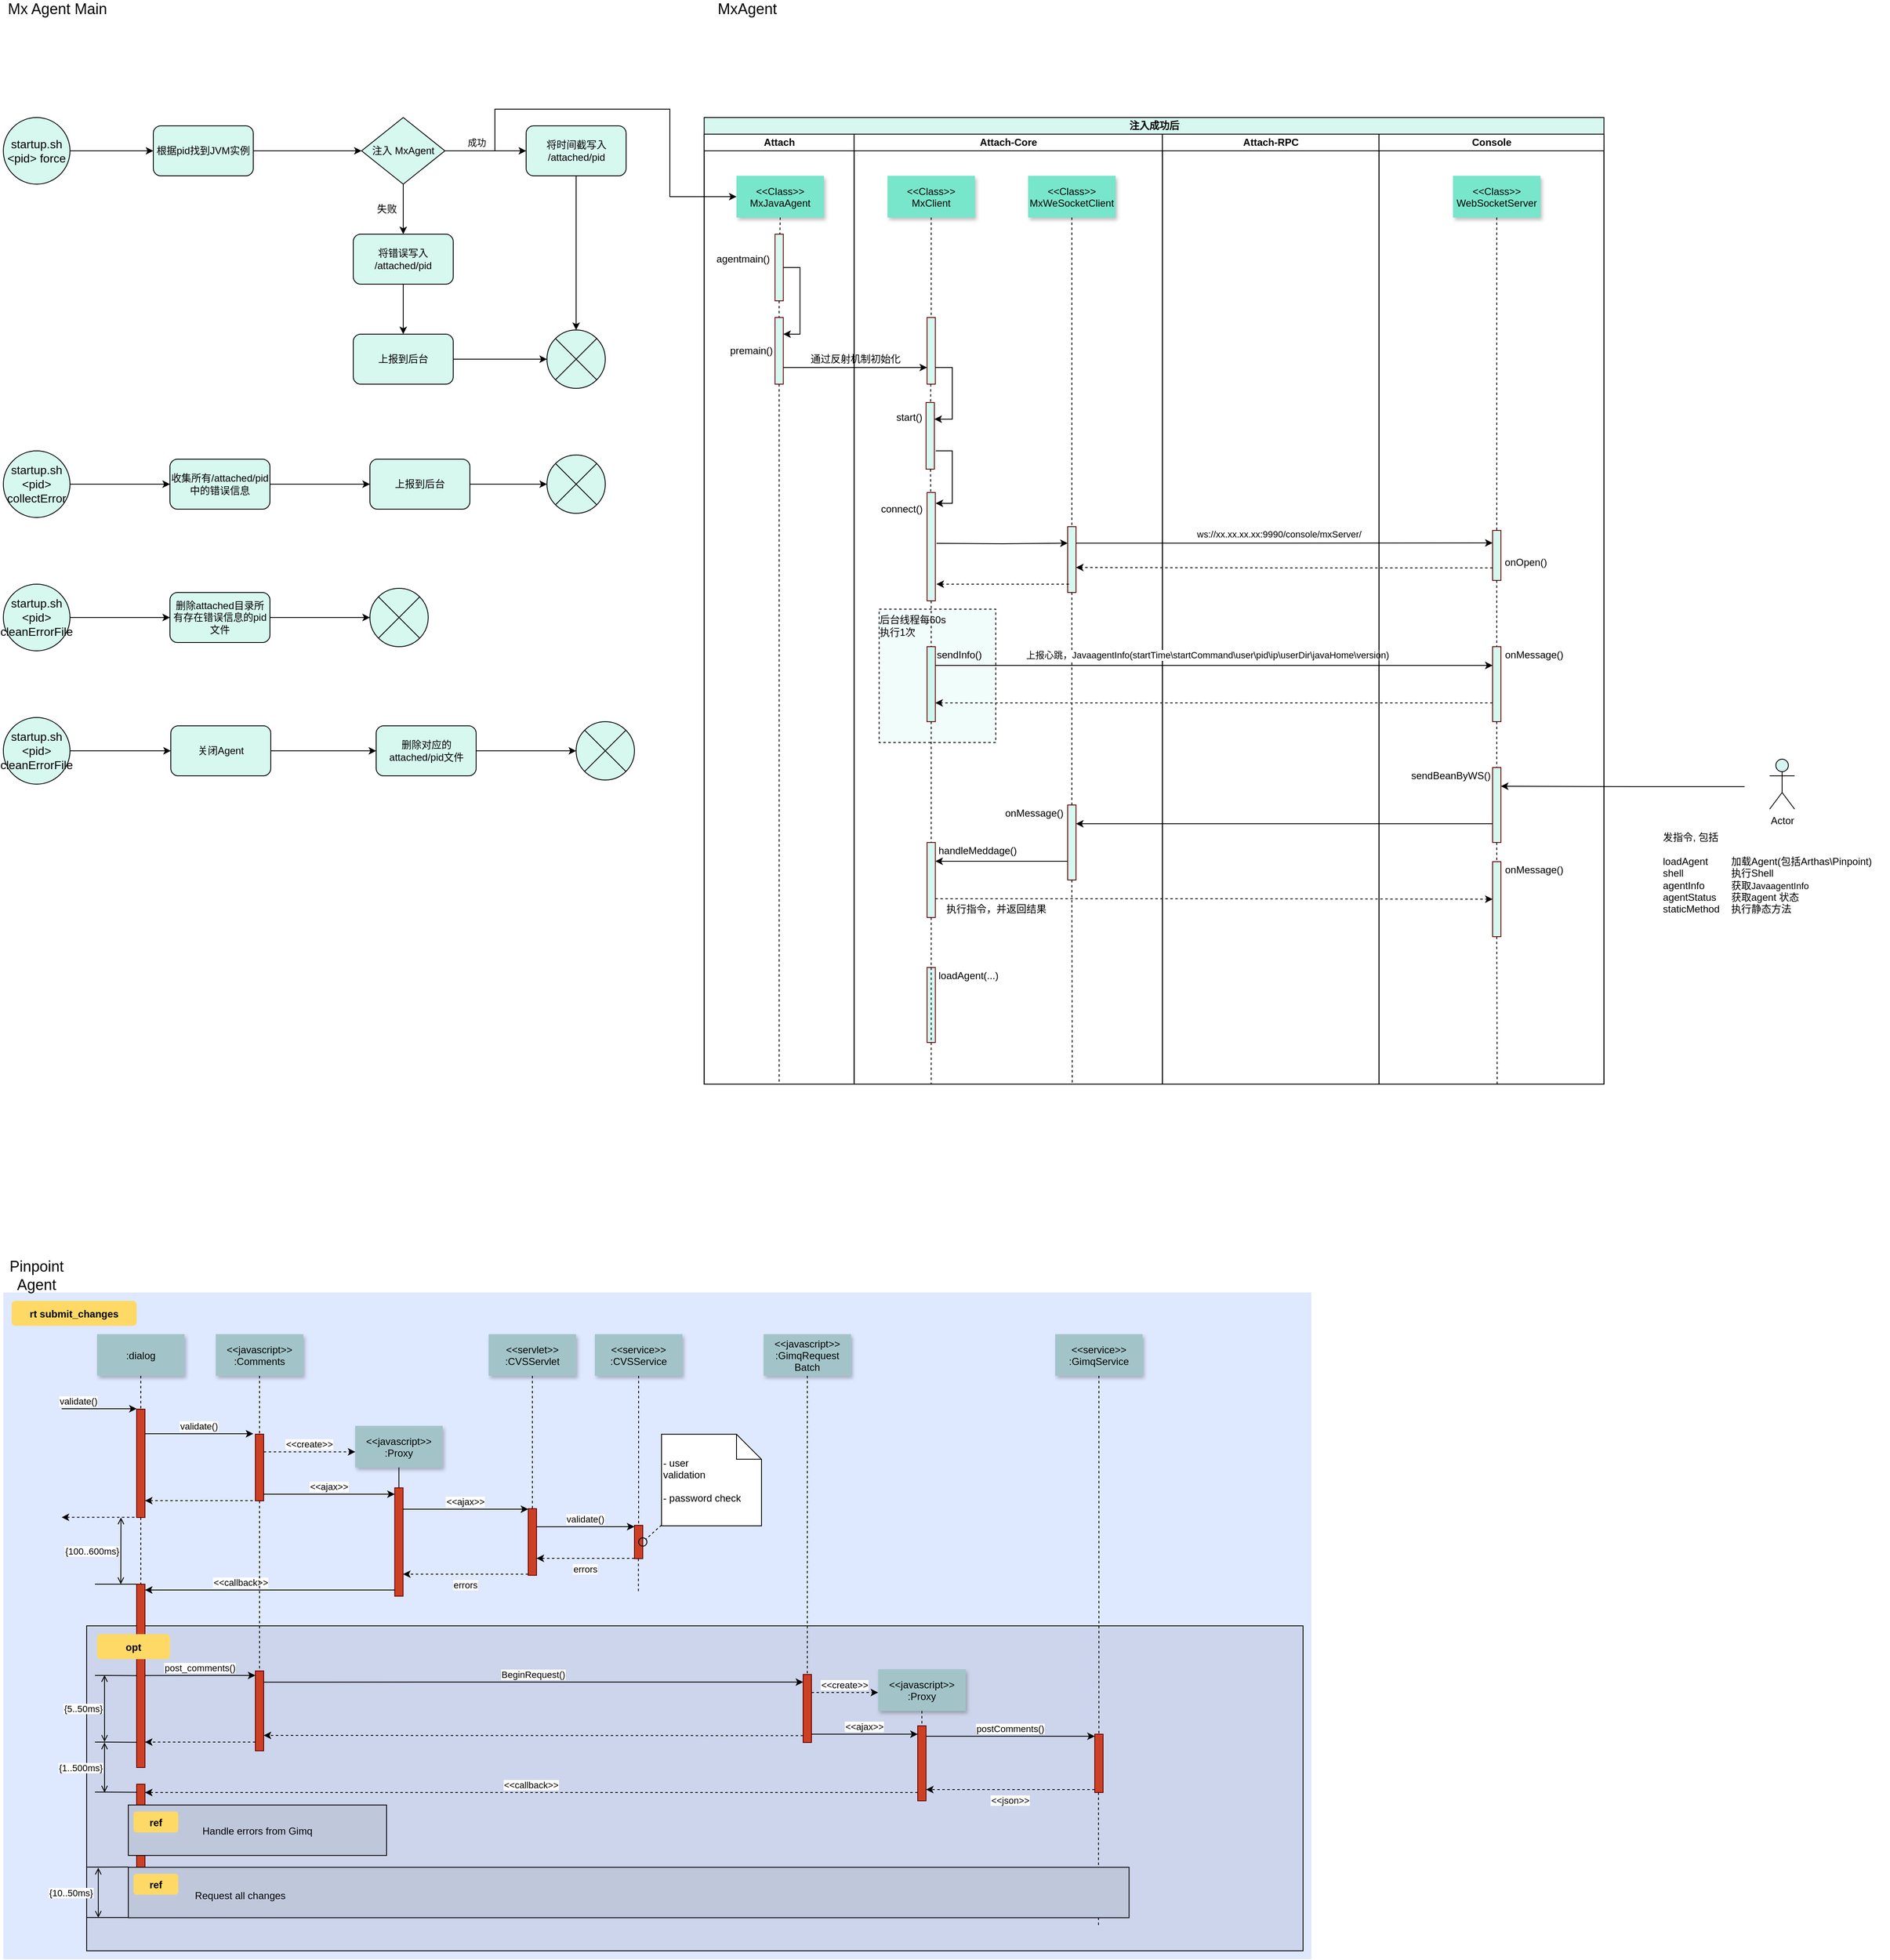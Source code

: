 <mxfile version="14.0.4" type="github">
  <diagram name="Page-1" id="9361dd3d-8414-5efd-6122-117bd74ce7a7">
    <mxGraphModel dx="1662" dy="2395" grid="1" gridSize="10" guides="1" tooltips="1" connect="1" arrows="1" fold="1" page="0" pageScale="1.5" pageWidth="826" pageHeight="1169" background="#ffffff" math="0" shadow="0">
      <root>
        <mxCell id="0" />
        <mxCell id="1" parent="0" />
        <mxCell id="69" value="" style="fillColor=#DEE8FF;strokeColor=none" parent="1" vertex="1">
          <mxGeometry x="40" y="10" width="1570" height="800" as="geometry" />
        </mxCell>
        <mxCell id="20" value="" style="fillColor=#CCD5EB" parent="1" vertex="1">
          <mxGeometry x="140" y="410" width="1460" height="390" as="geometry" />
        </mxCell>
        <mxCell id="81" value="" style="edgeStyle=elbowEdgeStyle;elbow=horizontal;endArrow=none;dashed=1" parent="1" edge="1">
          <mxGeometry x="1460" y="437.894" width="100" height="100" as="geometry">
            <mxPoint x="1354.5" y="610" as="sourcePoint" />
            <mxPoint x="1354.5" y="770" as="targetPoint" />
          </mxGeometry>
        </mxCell>
        <mxCell id="2" value="" style="fillColor=#CC4125;strokeColor=#660000" parent="1" vertex="1">
          <mxGeometry x="200" y="150" width="10" height="130" as="geometry" />
        </mxCell>
        <mxCell id="3" value="validate()" style="edgeStyle=none;verticalLabelPosition=top;verticalAlign=bottom;labelPosition=left;align=right" parent="1" edge="1">
          <mxGeometry x="110" y="49.5" width="100" height="100" as="geometry">
            <mxPoint x="110" y="149.5" as="sourcePoint" />
            <mxPoint x="200" y="149.5" as="targetPoint" />
          </mxGeometry>
        </mxCell>
        <mxCell id="4" value=":dialog" style="shadow=1;fillColor=#A2C4C9;strokeColor=none" parent="1" vertex="1">
          <mxGeometry x="152.5" y="60" width="105" height="50" as="geometry" />
        </mxCell>
        <mxCell id="6" value="" style="fillColor=#CC4125;strokeColor=#660000" parent="1" vertex="1">
          <mxGeometry x="342.5" y="180" width="10" height="80" as="geometry" />
        </mxCell>
        <mxCell id="7" value="&lt;&lt;javascript&gt;&gt;&#xa;:Comments" style="shadow=1;fillColor=#A2C4C9;strokeColor=none" parent="1" vertex="1">
          <mxGeometry x="295" y="60" width="105" height="50" as="geometry" />
        </mxCell>
        <mxCell id="8" value="" style="edgeStyle=none;endArrow=none;dashed=1" parent="1" source="7" target="6" edge="1">
          <mxGeometry x="272.335" y="165" width="100" height="100" as="geometry">
            <mxPoint x="347.259" y="110" as="sourcePoint" />
            <mxPoint x="347.576" y="165" as="targetPoint" />
          </mxGeometry>
        </mxCell>
        <mxCell id="9" value="validate()" style="edgeStyle=none;verticalLabelPosition=top;verticalAlign=bottom" parent="1" edge="1">
          <mxGeometry x="220" y="92" width="100" height="100" as="geometry">
            <mxPoint x="210" y="179.5" as="sourcePoint" />
            <mxPoint x="340" y="179.5" as="targetPoint" />
          </mxGeometry>
        </mxCell>
        <mxCell id="11" value="" style="edgeStyle=none;verticalLabelPosition=top;verticalAlign=bottom;endArrow=none;startArrow=classic;dashed=1" parent="1" edge="1">
          <mxGeometry x="220" y="172.259" width="100" height="100" as="geometry">
            <mxPoint x="210" y="259.759" as="sourcePoint" />
            <mxPoint x="340" y="259.759" as="targetPoint" />
          </mxGeometry>
        </mxCell>
        <mxCell id="12" value="" style="edgeStyle=none;verticalLabelPosition=top;verticalAlign=bottom;labelPosition=left;align=right;endArrow=none;startArrow=classic;dashed=1" parent="1" edge="1">
          <mxGeometry x="110" y="179.759" width="100" height="100" as="geometry">
            <mxPoint x="110" y="279.759" as="sourcePoint" />
            <mxPoint x="200" y="279.759" as="targetPoint" />
          </mxGeometry>
        </mxCell>
        <mxCell id="13" value="&lt;&lt;create&gt;&gt;" style="edgeStyle=none;verticalLabelPosition=top;verticalAlign=bottom;dashed=1" parent="1" edge="1">
          <mxGeometry x="385.455" y="113.916" width="100" height="100" as="geometry">
            <mxPoint x="352.5" y="201.206" as="sourcePoint" />
            <mxPoint x="462.5" y="201.206" as="targetPoint" />
          </mxGeometry>
        </mxCell>
        <mxCell id="15" value="&lt;&lt;javascript&gt;&gt;&#xa;:Proxy" style="shadow=1;fillColor=#A2C4C9;strokeColor=none" parent="1" vertex="1">
          <mxGeometry x="462.284" y="170.0" width="105" height="50" as="geometry" />
        </mxCell>
        <mxCell id="16" value="" style="edgeStyle=none;endArrow=none" parent="1" source="15" target="17" edge="1">
          <mxGeometry x="437.043" y="270" width="100" height="100" as="geometry">
            <mxPoint x="514.543" y="220.0" as="sourcePoint" />
            <mxPoint x="514.543" y="240.0" as="targetPoint" />
          </mxGeometry>
        </mxCell>
        <mxCell id="17" value="" style="fillColor=#CC4125;strokeColor=#660000" parent="1" vertex="1">
          <mxGeometry x="509.784" y="244.394" width="10" height="130" as="geometry" />
        </mxCell>
        <mxCell id="19" value="&lt;&lt;ajax&gt;&gt;" style="edgeStyle=elbowEdgeStyle;elbow=vertical;verticalLabelPosition=top;verticalAlign=bottom" parent="1" source="6" target="17" edge="1">
          <mxGeometry x="350" y="290" width="100" height="100" as="geometry">
            <mxPoint x="350" y="390" as="sourcePoint" />
            <mxPoint x="450" y="290" as="targetPoint" />
          </mxGeometry>
        </mxCell>
        <mxCell id="21" value="" style="fillColor=#CC4125;strokeColor=#660000" parent="1" vertex="1">
          <mxGeometry x="670" y="269.394" width="10" height="80" as="geometry" />
        </mxCell>
        <mxCell id="22" value="&lt;&lt;servlet&gt;&gt;&#xa;:CVSServlet" style="shadow=1;fillColor=#A2C4C9;strokeColor=none" parent="1" vertex="1">
          <mxGeometry x="622.5" y="60" width="105" height="50" as="geometry" />
        </mxCell>
        <mxCell id="23" value="" style="edgeStyle=none;endArrow=none;dashed=1" parent="1" source="22" target="21" edge="1">
          <mxGeometry x="614.488" y="175.0" width="100" height="100" as="geometry">
            <mxPoint x="674.653" y="110" as="sourcePoint" />
            <mxPoint x="674.653" y="260" as="targetPoint" />
          </mxGeometry>
        </mxCell>
        <mxCell id="24" value="&lt;&lt;service&gt;&gt;&#xa;:CVSService" style="shadow=1;fillColor=#A2C4C9;strokeColor=none" parent="1" vertex="1">
          <mxGeometry x="750" y="60" width="105" height="50" as="geometry" />
        </mxCell>
        <mxCell id="25" value="" style="edgeStyle=none;endArrow=none;dashed=1" parent="1" source="24" target="26" edge="1">
          <mxGeometry x="727.335" y="165" width="100" height="100" as="geometry">
            <mxPoint x="802.259" y="110" as="sourcePoint" />
            <mxPoint x="802.576" y="165" as="targetPoint" />
          </mxGeometry>
        </mxCell>
        <mxCell id="26" value="" style="fillColor=#CC4125;strokeColor=#660000" parent="1" vertex="1">
          <mxGeometry x="797.5" y="289.394" width="10" height="40" as="geometry" />
        </mxCell>
        <mxCell id="27" value="&lt;&lt;ajax&gt;&gt;" style="edgeStyle=elbowEdgeStyle;elbow=vertical;verticalLabelPosition=top;verticalAlign=bottom" parent="1" source="17" target="21" edge="1">
          <mxGeometry x="540" y="270" width="100" height="100" as="geometry">
            <mxPoint x="540" y="370" as="sourcePoint" />
            <mxPoint x="640" y="270" as="targetPoint" />
            <Array as="points">
              <mxPoint x="590" y="270" />
            </Array>
          </mxGeometry>
        </mxCell>
        <mxCell id="28" value="errors" style="edgeStyle=elbowEdgeStyle;elbow=vertical;dashed=1;verticalLabelPosition=bottom;verticalAlign=top" parent="1" source="21" target="17" edge="1">
          <mxGeometry x="550" y="280" width="100" height="100" as="geometry">
            <mxPoint x="529.784" y="280" as="sourcePoint" />
            <mxPoint x="680" y="280" as="targetPoint" />
            <Array as="points">
              <mxPoint x="593" y="348" />
            </Array>
          </mxGeometry>
        </mxCell>
        <mxCell id="30" value="&lt;&lt;javascript&gt;&gt;&#xa;:GimqRequest&#xa;Batch" style="shadow=1;fillColor=#A2C4C9;strokeColor=none" parent="1" vertex="1">
          <mxGeometry x="952.5" y="60" width="105" height="50" as="geometry" />
        </mxCell>
        <mxCell id="33" value="" style="edgeStyle=elbowEdgeStyle;elbow=horizontal;endArrow=none;dashed=1" parent="1" source="4" target="2" edge="1">
          <mxGeometry x="230.0" y="310" width="100" height="100" as="geometry">
            <mxPoint x="230.0" y="410" as="sourcePoint" />
            <mxPoint x="330" y="310" as="targetPoint" />
          </mxGeometry>
        </mxCell>
        <mxCell id="34" value="validate()" style="edgeStyle=elbowEdgeStyle;elbow=vertical;verticalLabelPosition=top;verticalAlign=bottom" parent="1" edge="1">
          <mxGeometry x="550" y="261.736" width="100" height="100" as="geometry">
            <mxPoint x="680" y="291.13" as="sourcePoint" />
            <mxPoint x="797.5" y="291.13" as="targetPoint" />
            <Array as="points" />
          </mxGeometry>
        </mxCell>
        <mxCell id="35" value="errors" style="edgeStyle=elbowEdgeStyle;elbow=vertical;dashed=1;verticalLabelPosition=bottom;verticalAlign=top" parent="1" edge="1">
          <mxGeometry x="560" y="309.653" width="100" height="100" as="geometry">
            <mxPoint x="797.5" y="329.047" as="sourcePoint" />
            <mxPoint x="680" y="329.047" as="targetPoint" />
            <Array as="points" />
          </mxGeometry>
        </mxCell>
        <mxCell id="38" value="" style="edgeStyle=elbowEdgeStyle;elbow=horizontal;endArrow=none;dashed=1" parent="1" edge="1">
          <mxGeometry x="932.259" y="240" width="100" height="100" as="geometry">
            <mxPoint x="802.259" y="329.394" as="sourcePoint" />
            <mxPoint x="802.259" y="370" as="targetPoint" />
            <Array as="points">
              <mxPoint x="802.259" y="350" />
            </Array>
          </mxGeometry>
        </mxCell>
        <mxCell id="39" value="" style="ellipse;fillColor=none" parent="1" vertex="1">
          <mxGeometry x="802.5" y="304.394" width="10.0" height="10" as="geometry" />
        </mxCell>
        <mxCell id="40" value=" - user&#xa; validation&#xa;&#xa; - password check" style="shape=note;align=left" parent="1" vertex="1">
          <mxGeometry x="829.973" y="180.174" width="120.027" height="109.826" as="geometry" />
        </mxCell>
        <mxCell id="41" value="" style="edgeStyle=none;endArrow=none;dashed=1" parent="1" source="40" target="39" edge="1">
          <mxGeometry x="1030" y="180" width="100" height="100" as="geometry">
            <mxPoint x="1030" y="280" as="sourcePoint" />
            <mxPoint x="1130" y="180" as="targetPoint" />
          </mxGeometry>
        </mxCell>
        <mxCell id="42" value="" style="fillColor=#CC4125;strokeColor=#660000" parent="1" vertex="1">
          <mxGeometry x="200" y="360" width="10" height="220" as="geometry" />
        </mxCell>
        <mxCell id="43" value="             &lt;&lt;callback&gt;&gt;                                " style="edgeStyle=elbowEdgeStyle;elbow=vertical;dashed=0;verticalLabelPosition=top;verticalAlign=bottom;align=right" parent="1" source="17" target="42" edge="1">
          <mxGeometry x="190" y="329.759" width="100" height="100" as="geometry">
            <mxPoint x="500" y="310" as="sourcePoint" />
            <mxPoint x="220" y="370" as="targetPoint" />
            <Array as="points" />
          </mxGeometry>
        </mxCell>
        <mxCell id="44" value="" style="edgeStyle=none;dashed=1;endArrow=none" parent="1" source="2" target="42" edge="1">
          <mxGeometry x="50" y="300" width="100" height="100" as="geometry">
            <mxPoint x="50" y="400" as="sourcePoint" />
            <mxPoint x="150" y="300" as="targetPoint" />
          </mxGeometry>
        </mxCell>
        <mxCell id="46" value="" style="edgeStyle=elbowEdgeStyle;elbow=vertical;endArrow=none" parent="1" source="42" edge="1">
          <mxGeometry x="60" y="310" width="100" height="100" as="geometry">
            <mxPoint x="60" y="410" as="sourcePoint" />
            <mxPoint x="150" y="360" as="targetPoint" />
          </mxGeometry>
        </mxCell>
        <mxCell id="47" value="{100..600ms}" style="edgeStyle=elbowEdgeStyle;elbow=horizontal;startArrow=open;endArrow=open;labelPosition=left;align=right" parent="1" edge="1">
          <mxGeometry x="61.206" y="290" width="100" height="100" as="geometry">
            <mxPoint x="181.206" y="280" as="sourcePoint" />
            <mxPoint x="181.206" y="360" as="targetPoint" />
          </mxGeometry>
        </mxCell>
        <mxCell id="48" value="" style="fillColor=#CC4125;strokeColor=#660000" parent="1" vertex="1">
          <mxGeometry x="342.5" y="464.167" width="10" height="95.833" as="geometry" />
        </mxCell>
        <mxCell id="49" value="" style="fillColor=#CC4125;strokeColor=#660000" parent="1" vertex="1">
          <mxGeometry x="1000" y="468.333" width="10" height="81.667" as="geometry" />
        </mxCell>
        <mxCell id="50" value="" style="edgeStyle=none;endArrow=none;dashed=1" parent="1" source="30" target="49" edge="1">
          <mxGeometry x="956.571" y="205" width="100" height="100" as="geometry">
            <mxPoint x="1031.736" y="150" as="sourcePoint" />
            <mxPoint x="1031.736" y="329.394" as="targetPoint" />
          </mxGeometry>
        </mxCell>
        <mxCell id="51" value="post_comments()" style="edgeStyle=elbowEdgeStyle;elbow=vertical;verticalLabelPosition=top;verticalAlign=bottom" parent="1" edge="1">
          <mxGeometry x="212.5" y="469.583" width="100" height="100" as="geometry">
            <mxPoint x="210" y="469.583" as="sourcePoint" />
            <mxPoint x="342.5" y="469.583" as="targetPoint" />
            <Array as="points" />
          </mxGeometry>
        </mxCell>
        <mxCell id="52" value="" style="edgeStyle=none;endArrow=none;dashed=1" parent="1" source="6" target="48" edge="1">
          <mxGeometry x="376.571" y="339.697" width="100" height="100" as="geometry">
            <mxPoint x="451.736" y="284.697" as="sourcePoint" />
            <mxPoint x="451.736" y="464.091" as="targetPoint" />
          </mxGeometry>
        </mxCell>
        <mxCell id="53" value="BeginRequest()" style="edgeStyle=elbowEdgeStyle;elbow=vertical;verticalLabelPosition=top;verticalAlign=bottom" parent="1" edge="1">
          <mxGeometry x="530" y="436.806" width="100" height="100" as="geometry">
            <mxPoint x="352.5" y="477.569" as="sourcePoint" />
            <mxPoint x="1000" y="477.569" as="targetPoint" />
            <Array as="points" />
          </mxGeometry>
        </mxCell>
        <mxCell id="54" value="" style="edgeStyle=elbowEdgeStyle;elbow=vertical;dashed=1;verticalLabelPosition=bottom;verticalAlign=top" parent="1" edge="1">
          <mxGeometry x="530" y="549.078" width="100" height="100" as="geometry">
            <mxPoint x="1000" y="541.736" as="sourcePoint" />
            <mxPoint x="352.5" y="541.736" as="targetPoint" />
            <Array as="points" />
          </mxGeometry>
        </mxCell>
        <mxCell id="55" value="&lt;&lt;javascript&gt;&gt;&#xa;:Proxy" style="shadow=1;fillColor=#A2C4C9;strokeColor=none" parent="1" vertex="1">
          <mxGeometry x="1090" y="462.083" width="105" height="50" as="geometry" />
        </mxCell>
        <mxCell id="56" value="" style="edgeStyle=none;endArrow=none;dashed=1" parent="1" source="55" target="57" edge="1">
          <mxGeometry x="1204.071" y="380.087" width="100" height="100" as="geometry">
            <mxPoint x="1279.236" y="325.087" as="sourcePoint" />
            <mxPoint x="1350" y="445.087" as="targetPoint" />
          </mxGeometry>
        </mxCell>
        <mxCell id="57" value="" style="fillColor=#CC4125;strokeColor=#660000" parent="1" vertex="1">
          <mxGeometry x="1137.5" y="530" width="10" height="90" as="geometry" />
        </mxCell>
        <mxCell id="58" value="" style="fillColor=#CC4125;strokeColor=#660000" parent="1" vertex="1">
          <mxGeometry x="1350" y="540" width="10" height="70" as="geometry" />
        </mxCell>
        <mxCell id="60" value="&lt;&lt;create&gt;&gt;" style="edgeStyle=elbowEdgeStyle;elbow=vertical;verticalLabelPosition=top;verticalAlign=bottom;dashed=1" parent="1" source="49" target="55" edge="1">
          <mxGeometry x="901.25" y="322.5" width="100" height="100" as="geometry">
            <mxPoint x="1031.25" y="351.894" as="sourcePoint" />
            <mxPoint x="1148.75" y="351.894" as="targetPoint" />
            <Array as="points" />
          </mxGeometry>
        </mxCell>
        <mxCell id="61" value="&lt;&lt;ajax&gt;&gt;" style="edgeStyle=elbowEdgeStyle;elbow=vertical;verticalLabelPosition=top;verticalAlign=bottom" parent="1" source="49" target="57" edge="1">
          <mxGeometry x="1065" y="359.5" width="100" height="100" as="geometry">
            <mxPoint x="1044.784" y="359.5" as="sourcePoint" />
            <mxPoint x="1195" y="359.5" as="targetPoint" />
            <Array as="points" />
          </mxGeometry>
        </mxCell>
        <mxCell id="62" value="postComments()" style="edgeStyle=elbowEdgeStyle;elbow=vertical;verticalLabelPosition=top;verticalAlign=bottom" parent="1" edge="1">
          <mxGeometry x="1225" y="309.5" width="100" height="100" as="geometry">
            <mxPoint x="1147.5" y="542.5" as="sourcePoint" />
            <mxPoint x="1350" y="542.5" as="targetPoint" />
            <Array as="points" />
          </mxGeometry>
        </mxCell>
        <mxCell id="63" value="&lt;&lt;json&gt;&gt;" style="edgeStyle=elbowEdgeStyle;elbow=vertical;dashed=1;verticalLabelPosition=bottom;verticalAlign=top" parent="1" edge="1">
          <mxGeometry x="1075" y="396" width="100" height="100" as="geometry">
            <mxPoint x="1350" y="606.5" as="sourcePoint" />
            <mxPoint x="1147.5" y="606.5" as="targetPoint" />
            <Array as="points" />
          </mxGeometry>
        </mxCell>
        <mxCell id="64" value="&lt;&lt;service&gt;&gt;&#xa;:GimqService" style="shadow=1;fillColor=#A2C4C9;strokeColor=none" parent="1" vertex="1">
          <mxGeometry x="1302.5" y="60" width="105" height="50" as="geometry" />
        </mxCell>
        <mxCell id="65" value="" style="edgeStyle=none;endArrow=none;dashed=1" parent="1" source="64" target="58" edge="1">
          <mxGeometry x="1174.071" y="210" width="100" height="100" as="geometry">
            <mxPoint x="1222.5" y="115" as="sourcePoint" />
            <mxPoint x="1222.5" y="445" as="targetPoint" />
          </mxGeometry>
        </mxCell>
        <mxCell id="66" value="" style="fillColor=#CC4125;strokeColor=#660000" parent="1" vertex="1">
          <mxGeometry x="200" y="600" width="10" height="130" as="geometry" />
        </mxCell>
        <mxCell id="67" value="" style="edgeStyle=elbowEdgeStyle;elbow=vertical;dashed=1;verticalLabelPosition=bottom;verticalAlign=top" parent="1" edge="1">
          <mxGeometry x="507.5" y="664.342" width="100" height="100" as="geometry">
            <mxPoint x="342.5" y="549.5" as="sourcePoint" />
            <mxPoint x="210" y="549.5" as="targetPoint" />
            <Array as="points" />
          </mxGeometry>
        </mxCell>
        <mxCell id="68" value="&lt;&lt;callback&gt;&gt;" style="edgeStyle=elbowEdgeStyle;elbow=vertical;dashed=1;verticalLabelPosition=bottom;verticalAlign=bottom" parent="1" source="57" target="66" edge="1">
          <mxGeometry x="540" y="559.078" width="100" height="100" as="geometry">
            <mxPoint x="1010" y="551.736" as="sourcePoint" />
            <mxPoint x="362.5" y="551.736" as="targetPoint" />
            <Array as="points" />
          </mxGeometry>
        </mxCell>
        <mxCell id="71" value="rt submit_changes" style="rounded=1;fontStyle=1;fillColor=#FFD966;strokeColor=none" parent="1" vertex="1">
          <mxGeometry x="50" y="20" width="150" height="30" as="geometry" />
        </mxCell>
        <mxCell id="72" value="opt" style="rounded=1;fontStyle=1;fillColor=#FFD966;strokeColor=none" parent="1" vertex="1">
          <mxGeometry x="152.5" y="420" width="87.5" height="30" as="geometry" />
        </mxCell>
        <mxCell id="74" value="Handle errors from Gimq" style="fillColor=#BFC8DB" parent="1" vertex="1">
          <mxGeometry x="190" y="625" width="310" height="60.556" as="geometry" />
        </mxCell>
        <mxCell id="75" value="ref" style="rounded=1;fontStyle=1;fillColor=#FFD966;strokeColor=none" parent="1" vertex="1">
          <mxGeometry x="196.25" y="632.894" width="53.75" height="25" as="geometry" />
        </mxCell>
        <mxCell id="76" value="" style="align=left;fillColor=#BFC8DB" parent="1" vertex="1">
          <mxGeometry x="190.0" y="699.722" width="1201.194" height="60.556" as="geometry" />
        </mxCell>
        <mxCell id="77" value="ref" style="rounded=1;fontStyle=1;fillColor=#FFD966;strokeColor=none" parent="1" vertex="1">
          <mxGeometry x="196.25" y="707.616" width="53.75" height="25" as="geometry" />
        </mxCell>
        <mxCell id="78" value="Request all changes" style="text;align=left" parent="1" vertex="1">
          <mxGeometry x="268.056" y="720.116" width="351.806" height="26" as="geometry" />
        </mxCell>
        <mxCell id="82" value="" style="edgeStyle=elbowEdgeStyle;elbow=vertical;endArrow=none" parent="1" edge="1">
          <mxGeometry x="60.0" y="419.711" width="100" height="100" as="geometry">
            <mxPoint x="200" y="469.711" as="sourcePoint" />
            <mxPoint x="150.0" y="469.711" as="targetPoint" />
          </mxGeometry>
        </mxCell>
        <mxCell id="83" value="" style="edgeStyle=elbowEdgeStyle;elbow=vertical;endArrow=none" parent="1" edge="1">
          <mxGeometry x="60" y="499.711" width="100" height="100" as="geometry">
            <mxPoint x="200.0" y="549.711" as="sourcePoint" />
            <mxPoint x="150" y="549.711" as="targetPoint" />
          </mxGeometry>
        </mxCell>
        <mxCell id="84" value="" style="edgeStyle=elbowEdgeStyle;elbow=vertical;endArrow=none" parent="1" edge="1">
          <mxGeometry x="60.0" y="559.711" width="100" height="100" as="geometry">
            <mxPoint x="200" y="609.711" as="sourcePoint" />
            <mxPoint x="150.0" y="609.711" as="targetPoint" />
          </mxGeometry>
        </mxCell>
        <mxCell id="85" value="" style="edgeStyle=elbowEdgeStyle;elbow=vertical;endArrow=none" parent="1" edge="1">
          <mxGeometry x="50.0" y="649.433" width="100" height="100" as="geometry">
            <mxPoint x="190.0" y="699.433" as="sourcePoint" />
            <mxPoint x="140" y="699.433" as="targetPoint" />
          </mxGeometry>
        </mxCell>
        <mxCell id="86" value="" style="edgeStyle=elbowEdgeStyle;elbow=vertical;endArrow=none" parent="1" edge="1">
          <mxGeometry x="50.0" y="709.988" width="100" height="100" as="geometry">
            <mxPoint x="190.0" y="759.988" as="sourcePoint" />
            <mxPoint x="140.0" y="759.988" as="targetPoint" />
          </mxGeometry>
        </mxCell>
        <mxCell id="87" value="{5..50ms}" style="edgeStyle=elbowEdgeStyle;elbow=horizontal;startArrow=open;endArrow=open;labelPosition=left;align=right" parent="1" edge="1">
          <mxGeometry x="41.447" y="479.167" width="100" height="100" as="geometry">
            <mxPoint x="161.447" y="469.167" as="sourcePoint" />
            <mxPoint x="161.447" y="549.167" as="targetPoint" />
          </mxGeometry>
        </mxCell>
        <mxCell id="88" value="{1..500ms}" style="edgeStyle=elbowEdgeStyle;elbow=horizontal;startArrow=open;endArrow=open;labelPosition=left;align=right" parent="1" edge="1">
          <mxGeometry x="42.894" y="560" width="100" height="100" as="geometry">
            <mxPoint x="161.447" y="550" as="sourcePoint" />
            <mxPoint x="161.447" y="610" as="targetPoint" />
          </mxGeometry>
        </mxCell>
        <mxCell id="89" value="{10..50ms}" style="edgeStyle=elbowEdgeStyle;elbow=horizontal;startArrow=open;endArrow=open;labelPosition=left;align=right" parent="1" edge="1">
          <mxGeometry width="100" height="100" as="geometry">
            <mxPoint x="153.947" y="700.278" as="sourcePoint" />
            <mxPoint x="153.947" y="760.278" as="targetPoint" />
            <mxPoint x="-4.236" y="-0.278" as="offset" />
          </mxGeometry>
        </mxCell>
        <mxCell id="WgtNMma6j29Q9pyvVZcL-92" style="edgeStyle=orthogonalEdgeStyle;rounded=0;orthogonalLoop=1;jettySize=auto;html=1;exitX=1;exitY=0.5;exitDx=0;exitDy=0;fillColor=#77e6cb4d;" parent="1" source="WgtNMma6j29Q9pyvVZcL-89" target="WgtNMma6j29Q9pyvVZcL-91" edge="1">
          <mxGeometry relative="1" as="geometry" />
        </mxCell>
        <mxCell id="WgtNMma6j29Q9pyvVZcL-89" value="&lt;font style=&quot;font-size: 14px&quot;&gt;startup.sh &amp;lt;pid&amp;gt; force&lt;/font&gt;" style="ellipse;whiteSpace=wrap;html=1;aspect=fixed;fillColor=#77e6cb4d;" parent="1" vertex="1">
          <mxGeometry x="40.0" y="-1400" width="80" height="80" as="geometry" />
        </mxCell>
        <mxCell id="WgtNMma6j29Q9pyvVZcL-90" value="&lt;font style=&quot;font-size: 18px&quot;&gt;MxAgent&lt;/font&gt;" style="text;html=1;strokeColor=none;fillColor=none;align=center;verticalAlign=middle;whiteSpace=wrap;rounded=0;" parent="1" vertex="1">
          <mxGeometry x="912.5" y="-1540" width="40" height="20" as="geometry" />
        </mxCell>
        <mxCell id="WgtNMma6j29Q9pyvVZcL-95" style="edgeStyle=orthogonalEdgeStyle;rounded=0;orthogonalLoop=1;jettySize=auto;html=1;exitX=1;exitY=0.5;exitDx=0;exitDy=0;fillColor=#77e6cb4d;" parent="1" source="WgtNMma6j29Q9pyvVZcL-91" target="WgtNMma6j29Q9pyvVZcL-94" edge="1">
          <mxGeometry relative="1" as="geometry" />
        </mxCell>
        <mxCell id="WgtNMma6j29Q9pyvVZcL-91" value="根据pid找到JVM实例" style="rounded=1;whiteSpace=wrap;html=1;fillColor=#77e6cb4d;" parent="1" vertex="1">
          <mxGeometry x="220" y="-1390" width="120" height="60" as="geometry" />
        </mxCell>
        <mxCell id="WgtNMma6j29Q9pyvVZcL-97" style="edgeStyle=orthogonalEdgeStyle;rounded=0;orthogonalLoop=1;jettySize=auto;html=1;exitX=1;exitY=0.5;exitDx=0;exitDy=0;entryX=0;entryY=0.5;entryDx=0;entryDy=0;fillColor=#77e6cb4d;" parent="1" source="WgtNMma6j29Q9pyvVZcL-94" target="WgtNMma6j29Q9pyvVZcL-96" edge="1">
          <mxGeometry relative="1" as="geometry" />
        </mxCell>
        <mxCell id="WgtNMma6j29Q9pyvVZcL-98" value="成功" style="edgeLabel;html=1;align=center;verticalAlign=middle;resizable=0;points=[];fillColor=#77e6cb4d;" parent="WgtNMma6j29Q9pyvVZcL-97" vertex="1" connectable="0">
          <mxGeometry x="-0.274" y="3" relative="1" as="geometry">
            <mxPoint x="2.5" y="-7" as="offset" />
          </mxGeometry>
        </mxCell>
        <mxCell id="WgtNMma6j29Q9pyvVZcL-100" style="edgeStyle=orthogonalEdgeStyle;rounded=0;orthogonalLoop=1;jettySize=auto;html=1;exitX=0.5;exitY=1;exitDx=0;exitDy=0;entryX=0.5;entryY=0;entryDx=0;entryDy=0;fillColor=#77e6cb4d;" parent="1" source="WgtNMma6j29Q9pyvVZcL-94" target="WgtNMma6j29Q9pyvVZcL-99" edge="1">
          <mxGeometry relative="1" as="geometry">
            <Array as="points">
              <mxPoint x="520" y="-1280" />
              <mxPoint x="520" y="-1280" />
            </Array>
          </mxGeometry>
        </mxCell>
        <mxCell id="WgtNMma6j29Q9pyvVZcL-270" style="edgeStyle=orthogonalEdgeStyle;rounded=0;orthogonalLoop=1;jettySize=auto;html=1;exitX=1;exitY=0.5;exitDx=0;exitDy=0;entryX=0;entryY=0.5;entryDx=0;entryDy=0;fillColor=#77e6cb4d;" parent="1" source="WgtNMma6j29Q9pyvVZcL-94" target="WgtNMma6j29Q9pyvVZcL-156" edge="1">
          <mxGeometry relative="1" as="geometry">
            <Array as="points">
              <mxPoint x="630" y="-1360" />
              <mxPoint x="630" y="-1410" />
              <mxPoint x="840" y="-1410" />
              <mxPoint x="840" y="-1305" />
            </Array>
          </mxGeometry>
        </mxCell>
        <mxCell id="WgtNMma6j29Q9pyvVZcL-94" value="注入 MxAgent" style="rhombus;whiteSpace=wrap;html=1;fillColor=#77e6cb4d;" parent="1" vertex="1">
          <mxGeometry x="470" y="-1400" width="100" height="80" as="geometry" />
        </mxCell>
        <mxCell id="WgtNMma6j29Q9pyvVZcL-105" style="edgeStyle=orthogonalEdgeStyle;rounded=0;orthogonalLoop=1;jettySize=auto;html=1;exitX=0.5;exitY=1;exitDx=0;exitDy=0;entryX=0.5;entryY=0;entryDx=0;entryDy=0;entryPerimeter=0;fillColor=#77e6cb4d;" parent="1" source="WgtNMma6j29Q9pyvVZcL-96" target="WgtNMma6j29Q9pyvVZcL-103" edge="1">
          <mxGeometry relative="1" as="geometry" />
        </mxCell>
        <mxCell id="WgtNMma6j29Q9pyvVZcL-96" value="将时间截写入&lt;br&gt;/attached/pid" style="rounded=1;whiteSpace=wrap;html=1;fillColor=#77e6cb4d;" parent="1" vertex="1">
          <mxGeometry x="667.5" y="-1390" width="120" height="60" as="geometry" />
        </mxCell>
        <mxCell id="WgtNMma6j29Q9pyvVZcL-102" style="edgeStyle=orthogonalEdgeStyle;rounded=0;orthogonalLoop=1;jettySize=auto;html=1;exitX=0.5;exitY=1;exitDx=0;exitDy=0;entryX=0.5;entryY=0;entryDx=0;entryDy=0;fillColor=#77e6cb4d;" parent="1" source="WgtNMma6j29Q9pyvVZcL-99" target="WgtNMma6j29Q9pyvVZcL-101" edge="1">
          <mxGeometry relative="1" as="geometry" />
        </mxCell>
        <mxCell id="WgtNMma6j29Q9pyvVZcL-99" value="将错误写入&lt;br&gt;/attached/pid" style="rounded=1;whiteSpace=wrap;html=1;fillColor=#77e6cb4d;" parent="1" vertex="1">
          <mxGeometry x="460" y="-1260" width="120" height="60" as="geometry" />
        </mxCell>
        <mxCell id="WgtNMma6j29Q9pyvVZcL-104" style="edgeStyle=orthogonalEdgeStyle;rounded=0;orthogonalLoop=1;jettySize=auto;html=1;exitX=1;exitY=0.5;exitDx=0;exitDy=0;entryX=0;entryY=0.5;entryDx=0;entryDy=0;entryPerimeter=0;fillColor=#77e6cb4d;" parent="1" source="WgtNMma6j29Q9pyvVZcL-101" target="WgtNMma6j29Q9pyvVZcL-103" edge="1">
          <mxGeometry relative="1" as="geometry" />
        </mxCell>
        <mxCell id="WgtNMma6j29Q9pyvVZcL-101" value="上报到后台" style="rounded=1;whiteSpace=wrap;html=1;fillColor=#77e6cb4d;" parent="1" vertex="1">
          <mxGeometry x="460" y="-1140" width="120" height="60" as="geometry" />
        </mxCell>
        <mxCell id="WgtNMma6j29Q9pyvVZcL-103" value="" style="verticalLabelPosition=bottom;verticalAlign=top;html=1;shape=mxgraph.flowchart.or;fillColor=#77e6cb4d;" parent="1" vertex="1">
          <mxGeometry x="692.5" y="-1145" width="70" height="70" as="geometry" />
        </mxCell>
        <mxCell id="WgtNMma6j29Q9pyvVZcL-106" style="edgeStyle=orthogonalEdgeStyle;rounded=0;orthogonalLoop=1;jettySize=auto;html=1;exitX=1;exitY=0.5;exitDx=0;exitDy=0;fillColor=#77e6cb4d;" parent="1" source="WgtNMma6j29Q9pyvVZcL-107" target="WgtNMma6j29Q9pyvVZcL-109" edge="1">
          <mxGeometry relative="1" as="geometry" />
        </mxCell>
        <mxCell id="WgtNMma6j29Q9pyvVZcL-107" value="&lt;font style=&quot;font-size: 14px&quot;&gt;startup.sh &amp;lt;pid&amp;gt; collectError&lt;/font&gt;" style="ellipse;whiteSpace=wrap;html=1;aspect=fixed;fillColor=#77e6cb4d;" parent="1" vertex="1">
          <mxGeometry x="40.0" y="-1000" width="80" height="80" as="geometry" />
        </mxCell>
        <mxCell id="WgtNMma6j29Q9pyvVZcL-108" style="edgeStyle=orthogonalEdgeStyle;rounded=0;orthogonalLoop=1;jettySize=auto;html=1;exitX=1;exitY=0.5;exitDx=0;exitDy=0;fillColor=#77e6cb4d;" parent="1" source="WgtNMma6j29Q9pyvVZcL-109" edge="1">
          <mxGeometry relative="1" as="geometry">
            <mxPoint x="480" y="-960" as="targetPoint" />
          </mxGeometry>
        </mxCell>
        <mxCell id="WgtNMma6j29Q9pyvVZcL-109" value="收集所有/attached/pid中的错误信息" style="rounded=1;whiteSpace=wrap;html=1;fillColor=#77e6cb4d;" parent="1" vertex="1">
          <mxGeometry x="240" y="-990" width="120" height="60" as="geometry" />
        </mxCell>
        <mxCell id="WgtNMma6j29Q9pyvVZcL-118" style="edgeStyle=orthogonalEdgeStyle;rounded=0;orthogonalLoop=1;jettySize=auto;html=1;exitX=1;exitY=0.5;exitDx=0;exitDy=0;entryX=0;entryY=0.5;entryDx=0;entryDy=0;entryPerimeter=0;fillColor=#77e6cb4d;" parent="1" source="WgtNMma6j29Q9pyvVZcL-119" target="WgtNMma6j29Q9pyvVZcL-120" edge="1">
          <mxGeometry relative="1" as="geometry" />
        </mxCell>
        <mxCell id="WgtNMma6j29Q9pyvVZcL-119" value="上报到后台" style="rounded=1;whiteSpace=wrap;html=1;fillColor=#77e6cb4d;" parent="1" vertex="1">
          <mxGeometry x="480" y="-990" width="120" height="60" as="geometry" />
        </mxCell>
        <mxCell id="WgtNMma6j29Q9pyvVZcL-120" value="" style="verticalLabelPosition=bottom;verticalAlign=top;html=1;shape=mxgraph.flowchart.or;fillColor=#77e6cb4d;" parent="1" vertex="1">
          <mxGeometry x="692.5" y="-995" width="70" height="70" as="geometry" />
        </mxCell>
        <mxCell id="WgtNMma6j29Q9pyvVZcL-121" style="edgeStyle=orthogonalEdgeStyle;rounded=0;orthogonalLoop=1;jettySize=auto;html=1;exitX=1;exitY=0.5;exitDx=0;exitDy=0;fillColor=#77e6cb4d;" parent="1" source="WgtNMma6j29Q9pyvVZcL-122" target="WgtNMma6j29Q9pyvVZcL-124" edge="1">
          <mxGeometry relative="1" as="geometry" />
        </mxCell>
        <mxCell id="WgtNMma6j29Q9pyvVZcL-122" value="&lt;font style=&quot;font-size: 14px&quot;&gt;startup.sh &amp;lt;pid&amp;gt; cleanErrorFile&lt;/font&gt;" style="ellipse;whiteSpace=wrap;html=1;aspect=fixed;fillColor=#77e6cb4d;" parent="1" vertex="1">
          <mxGeometry x="40.0" y="-840" width="80" height="80" as="geometry" />
        </mxCell>
        <mxCell id="WgtNMma6j29Q9pyvVZcL-123" style="edgeStyle=orthogonalEdgeStyle;rounded=0;orthogonalLoop=1;jettySize=auto;html=1;exitX=1;exitY=0.5;exitDx=0;exitDy=0;entryX=0;entryY=0.5;entryDx=0;entryDy=0;entryPerimeter=0;fillColor=#77e6cb4d;" parent="1" source="WgtNMma6j29Q9pyvVZcL-124" target="WgtNMma6j29Q9pyvVZcL-127" edge="1">
          <mxGeometry relative="1" as="geometry">
            <mxPoint x="480" y="-800" as="targetPoint" />
          </mxGeometry>
        </mxCell>
        <mxCell id="WgtNMma6j29Q9pyvVZcL-124" value="删除attached目录所有存在错误信息的pid文件" style="rounded=1;whiteSpace=wrap;html=1;fillColor=#77e6cb4d;" parent="1" vertex="1">
          <mxGeometry x="240" y="-830" width="120" height="60" as="geometry" />
        </mxCell>
        <mxCell id="WgtNMma6j29Q9pyvVZcL-127" value="" style="verticalLabelPosition=bottom;verticalAlign=top;html=1;shape=mxgraph.flowchart.or;fillColor=#77e6cb4d;" parent="1" vertex="1">
          <mxGeometry x="480" y="-835" width="70" height="70" as="geometry" />
        </mxCell>
        <mxCell id="WgtNMma6j29Q9pyvVZcL-128" style="edgeStyle=orthogonalEdgeStyle;rounded=0;orthogonalLoop=1;jettySize=auto;html=1;exitX=1;exitY=0.5;exitDx=0;exitDy=0;entryX=0;entryY=0.5;entryDx=0;entryDy=0;fillColor=#77e6cb4d;" parent="1" source="WgtNMma6j29Q9pyvVZcL-129" target="WgtNMma6j29Q9pyvVZcL-133" edge="1">
          <mxGeometry relative="1" as="geometry" />
        </mxCell>
        <mxCell id="WgtNMma6j29Q9pyvVZcL-129" value="&lt;font style=&quot;font-size: 14px&quot;&gt;startup.sh &amp;lt;pid&amp;gt; cleanErrorFile&lt;/font&gt;" style="ellipse;whiteSpace=wrap;html=1;aspect=fixed;fillColor=#77e6cb4d;" parent="1" vertex="1">
          <mxGeometry x="40.0" y="-680" width="80" height="80" as="geometry" />
        </mxCell>
        <mxCell id="WgtNMma6j29Q9pyvVZcL-130" style="edgeStyle=orthogonalEdgeStyle;rounded=0;orthogonalLoop=1;jettySize=auto;html=1;exitX=1;exitY=0.5;exitDx=0;exitDy=0;entryX=0;entryY=0.5;entryDx=0;entryDy=0;entryPerimeter=0;fillColor=#77e6cb4d;" parent="1" source="WgtNMma6j29Q9pyvVZcL-131" target="WgtNMma6j29Q9pyvVZcL-132" edge="1">
          <mxGeometry relative="1" as="geometry">
            <mxPoint x="727.5" y="-645" as="targetPoint" />
          </mxGeometry>
        </mxCell>
        <mxCell id="WgtNMma6j29Q9pyvVZcL-131" value="删除对应的attached/pid文件" style="rounded=1;whiteSpace=wrap;html=1;fillColor=#77e6cb4d;" parent="1" vertex="1">
          <mxGeometry x="487.5" y="-670" width="120" height="60" as="geometry" />
        </mxCell>
        <mxCell id="WgtNMma6j29Q9pyvVZcL-132" value="" style="verticalLabelPosition=bottom;verticalAlign=top;html=1;shape=mxgraph.flowchart.or;fillColor=#77e6cb4d;" parent="1" vertex="1">
          <mxGeometry x="727.5" y="-675" width="70" height="70" as="geometry" />
        </mxCell>
        <mxCell id="WgtNMma6j29Q9pyvVZcL-134" style="edgeStyle=orthogonalEdgeStyle;rounded=0;orthogonalLoop=1;jettySize=auto;html=1;exitX=1;exitY=0.5;exitDx=0;exitDy=0;entryX=0;entryY=0.5;entryDx=0;entryDy=0;fillColor=#77e6cb4d;" parent="1" source="WgtNMma6j29Q9pyvVZcL-133" target="WgtNMma6j29Q9pyvVZcL-131" edge="1">
          <mxGeometry relative="1" as="geometry" />
        </mxCell>
        <mxCell id="WgtNMma6j29Q9pyvVZcL-133" value="关闭Agent" style="rounded=1;whiteSpace=wrap;html=1;fillColor=#77e6cb4d;" parent="1" vertex="1">
          <mxGeometry x="241" y="-670" width="120" height="60" as="geometry" />
        </mxCell>
        <mxCell id="WgtNMma6j29Q9pyvVZcL-135" value="&lt;font style=&quot;font-size: 18px&quot;&gt;Pinpoint Agent&lt;/font&gt;" style="text;html=1;strokeColor=none;fillColor=none;align=center;verticalAlign=middle;whiteSpace=wrap;rounded=0;" parent="1" vertex="1">
          <mxGeometry x="60" y="-20" width="40" height="20" as="geometry" />
        </mxCell>
        <mxCell id="WgtNMma6j29Q9pyvVZcL-139" value="&lt;&lt;Class&gt;&gt;&#xa;MxClient" style="shadow=1;fillColor=#77e6cb;strokeColor=none" parent="1" vertex="1">
          <mxGeometry x="1101.19" y="-1330" width="105" height="50" as="geometry" />
        </mxCell>
        <mxCell id="WgtNMma6j29Q9pyvVZcL-140" value="" style="edgeStyle=none;endArrow=none;dashed=1" parent="1" source="WgtNMma6j29Q9pyvVZcL-139" target="WgtNMma6j29Q9pyvVZcL-138" edge="1">
          <mxGeometry x="911.245" y="-1230" width="100" height="100" as="geometry">
            <mxPoint x="986.169" y="-1285" as="sourcePoint" />
            <mxPoint x="986.486" y="-1230" as="targetPoint" />
          </mxGeometry>
        </mxCell>
        <mxCell id="WgtNMma6j29Q9pyvVZcL-145" value="注入成功后" style="swimlane;html=1;childLayout=stackLayout;resizeParent=1;resizeParentMax=0;startSize=20;fillColor=#77e6cb4d;" parent="1" vertex="1">
          <mxGeometry x="881.19" y="-1400" width="1080" height="1160" as="geometry">
            <mxRectangle x="100" y="-1030" width="90" height="20" as="alternateBounds" />
          </mxGeometry>
        </mxCell>
        <mxCell id="WgtNMma6j29Q9pyvVZcL-146" value="Attach" style="swimlane;html=1;startSize=20;" parent="WgtNMma6j29Q9pyvVZcL-145" vertex="1">
          <mxGeometry y="20" width="180" height="1140" as="geometry" />
        </mxCell>
        <mxCell id="WgtNMma6j29Q9pyvVZcL-164" style="edgeStyle=orthogonalEdgeStyle;rounded=0;orthogonalLoop=1;jettySize=auto;html=1;exitX=1;exitY=0.5;exitDx=0;exitDy=0;entryX=1;entryY=0.25;entryDx=0;entryDy=0;fillColor=#77e6cb4d;" parent="WgtNMma6j29Q9pyvVZcL-146" source="WgtNMma6j29Q9pyvVZcL-158" target="WgtNMma6j29Q9pyvVZcL-161" edge="1">
          <mxGeometry relative="1" as="geometry" />
        </mxCell>
        <mxCell id="WgtNMma6j29Q9pyvVZcL-158" value="" style="fillColor=#77e6cb4d;strokeColor=#660000" parent="WgtNMma6j29Q9pyvVZcL-146" vertex="1">
          <mxGeometry x="85.0" y="120" width="10" height="80" as="geometry" />
        </mxCell>
        <mxCell id="WgtNMma6j29Q9pyvVZcL-160" value="" style="edgeStyle=none;endArrow=none;dashed=1;entryX=0.5;entryY=1;entryDx=0;entryDy=0;" parent="WgtNMma6j29Q9pyvVZcL-146" source="WgtNMma6j29Q9pyvVZcL-161" target="WgtNMma6j29Q9pyvVZcL-146" edge="1">
          <mxGeometry x="120.381" y="329.697" width="100" height="100" as="geometry">
            <mxPoint x="195.546" y="274.697" as="sourcePoint" />
            <mxPoint x="91.81" y="470" as="targetPoint" />
          </mxGeometry>
        </mxCell>
        <mxCell id="WgtNMma6j29Q9pyvVZcL-161" value="" style="fillColor=#77e6cb4d;strokeColor=#660000" parent="WgtNMma6j29Q9pyvVZcL-146" vertex="1">
          <mxGeometry x="85" y="220" width="10" height="80" as="geometry" />
        </mxCell>
        <mxCell id="WgtNMma6j29Q9pyvVZcL-162" value="" style="edgeStyle=none;endArrow=none;dashed=1" parent="WgtNMma6j29Q9pyvVZcL-146" source="WgtNMma6j29Q9pyvVZcL-158" target="WgtNMma6j29Q9pyvVZcL-161" edge="1">
          <mxGeometry x="120.381" y="329.697" width="100" height="100" as="geometry">
            <mxPoint x="972.5" y="-1130" as="sourcePoint" />
            <mxPoint x="972.5" y="-925.833" as="targetPoint" />
          </mxGeometry>
        </mxCell>
        <mxCell id="WgtNMma6j29Q9pyvVZcL-219" value="&lt;span&gt;agentmain()&lt;/span&gt;" style="text;html=1;strokeColor=none;fillColor=none;align=center;verticalAlign=middle;whiteSpace=wrap;rounded=0;" parent="WgtNMma6j29Q9pyvVZcL-146" vertex="1">
          <mxGeometry x="38.81" y="140" width="16.31" height="20" as="geometry" />
        </mxCell>
        <mxCell id="WgtNMma6j29Q9pyvVZcL-223" value="&lt;span&gt;premain()&lt;/span&gt;" style="text;html=1;strokeColor=none;fillColor=none;align=center;verticalAlign=middle;whiteSpace=wrap;rounded=0;" parent="WgtNMma6j29Q9pyvVZcL-146" vertex="1">
          <mxGeometry x="48.81" y="250" width="16.31" height="20" as="geometry" />
        </mxCell>
        <mxCell id="WgtNMma6j29Q9pyvVZcL-147" value="Attach-Core" style="swimlane;html=1;startSize=20;" parent="WgtNMma6j29Q9pyvVZcL-145" vertex="1">
          <mxGeometry x="180" y="20" width="370" height="1140" as="geometry" />
        </mxCell>
        <mxCell id="WgtNMma6j29Q9pyvVZcL-215" value="" style="fillColor=#77e6cb1a;dashed=1;" parent="WgtNMma6j29Q9pyvVZcL-147" vertex="1">
          <mxGeometry x="30" y="570" width="140" height="160" as="geometry" />
        </mxCell>
        <mxCell id="WgtNMma6j29Q9pyvVZcL-138" value="" style="fillColor=#77e6cb4d;strokeColor=#660000" parent="WgtNMma6j29Q9pyvVZcL-147" vertex="1">
          <mxGeometry x="87.5" y="220" width="10" height="80" as="geometry" />
        </mxCell>
        <mxCell id="WgtNMma6j29Q9pyvVZcL-166" value="通过反射机制初始化" style="text;html=1;strokeColor=none;fillColor=none;align=center;verticalAlign=middle;whiteSpace=wrap;rounded=0;" parent="WgtNMma6j29Q9pyvVZcL-147" vertex="1">
          <mxGeometry x="-61.19" y="260" width="126.31" height="20" as="geometry" />
        </mxCell>
        <mxCell id="WgtNMma6j29Q9pyvVZcL-186" value="" style="edgeStyle=none;endArrow=none;dashed=1;exitX=0.5;exitY=1;exitDx=0;exitDy=0;" parent="WgtNMma6j29Q9pyvVZcL-147" source="WgtNMma6j29Q9pyvVZcL-239" edge="1">
          <mxGeometry x="16.365" y="150" width="100" height="100" as="geometry">
            <mxPoint x="258.81" y="100" as="sourcePoint" />
            <mxPoint x="261.81" y="1140" as="targetPoint" />
          </mxGeometry>
        </mxCell>
        <mxCell id="WgtNMma6j29Q9pyvVZcL-187" value="" style="fillColor=#77e6cb4d;strokeColor=#660000" parent="WgtNMma6j29Q9pyvVZcL-147" vertex="1">
          <mxGeometry x="256.31" y="471" width="10" height="79" as="geometry" />
        </mxCell>
        <mxCell id="WgtNMma6j29Q9pyvVZcL-204" value="" style="fillColor=#77e6cb4d;strokeColor=#660000" parent="WgtNMma6j29Q9pyvVZcL-147" vertex="1">
          <mxGeometry x="87.5" y="615" width="10" height="90" as="geometry" />
        </mxCell>
        <mxCell id="WgtNMma6j29Q9pyvVZcL-218" value="&lt;span style=&quot;font-family: &amp;#34;helvetica&amp;#34;&quot;&gt;后台线程每60s&lt;/span&gt;&lt;br style=&quot;padding: 0px ; margin: 0px ; font-family: &amp;#34;helvetica&amp;#34;&quot;&gt;&lt;span style=&quot;font-family: &amp;#34;helvetica&amp;#34;&quot;&gt;执行1次&lt;/span&gt;" style="text;html=1;strokeColor=none;fillColor=none;align=left;verticalAlign=middle;whiteSpace=wrap;rounded=0;" parent="WgtNMma6j29Q9pyvVZcL-147" vertex="1">
          <mxGeometry x="28.81" y="580" width="88.5" height="20" as="geometry" />
        </mxCell>
        <mxCell id="WgtNMma6j29Q9pyvVZcL-226" value="&lt;span&gt;start()&lt;/span&gt;" style="text;html=1;strokeColor=none;fillColor=none;align=center;verticalAlign=middle;whiteSpace=wrap;rounded=0;" parent="WgtNMma6j29Q9pyvVZcL-147" vertex="1">
          <mxGeometry x="48.81" y="330" width="35.12" height="20" as="geometry" />
        </mxCell>
        <mxCell id="WgtNMma6j29Q9pyvVZcL-230" value="&lt;span&gt;connect()&lt;/span&gt;" style="text;html=1;strokeColor=none;fillColor=none;align=center;verticalAlign=middle;whiteSpace=wrap;rounded=0;" parent="WgtNMma6j29Q9pyvVZcL-147" vertex="1">
          <mxGeometry x="40.0" y="440" width="35.12" height="20" as="geometry" />
        </mxCell>
        <mxCell id="WgtNMma6j29Q9pyvVZcL-231" value="&lt;span&gt;sendInfo()&lt;/span&gt;" style="text;html=1;strokeColor=none;fillColor=none;align=center;verticalAlign=middle;whiteSpace=wrap;rounded=0;" parent="WgtNMma6j29Q9pyvVZcL-147" vertex="1">
          <mxGeometry x="108.81" y="615" width="35.12" height="20" as="geometry" />
        </mxCell>
        <mxCell id="WgtNMma6j29Q9pyvVZcL-247" value="&lt;span&gt;onMessage()&lt;/span&gt;" style="text;html=1;strokeColor=none;fillColor=none;align=center;verticalAlign=middle;whiteSpace=wrap;rounded=0;" parent="WgtNMma6j29Q9pyvVZcL-147" vertex="1">
          <mxGeometry x="198.81" y="805" width="35.12" height="20" as="geometry" />
        </mxCell>
        <mxCell id="WgtNMma6j29Q9pyvVZcL-258" style="edgeStyle=orthogonalEdgeStyle;rounded=0;orthogonalLoop=1;jettySize=auto;html=1;exitX=0;exitY=0.75;exitDx=0;exitDy=0;entryX=1;entryY=0.25;entryDx=0;entryDy=0;fillColor=#77e6cb4d;" parent="WgtNMma6j29Q9pyvVZcL-147" source="WgtNMma6j29Q9pyvVZcL-239" target="WgtNMma6j29Q9pyvVZcL-257" edge="1">
          <mxGeometry relative="1" as="geometry" />
        </mxCell>
        <mxCell id="WgtNMma6j29Q9pyvVZcL-239" value="" style="fillColor=#77e6cb4d;strokeColor=#660000" parent="WgtNMma6j29Q9pyvVZcL-147" vertex="1">
          <mxGeometry x="256.31" y="805" width="10" height="90" as="geometry" />
        </mxCell>
        <mxCell id="WgtNMma6j29Q9pyvVZcL-254" value="" style="edgeStyle=none;endArrow=none;dashed=1;exitX=0.5;exitY=1;exitDx=0;exitDy=0;" parent="WgtNMma6j29Q9pyvVZcL-147" source="WgtNMma6j29Q9pyvVZcL-187" target="WgtNMma6j29Q9pyvVZcL-239" edge="1">
          <mxGeometry x="16.365" y="150" width="100" height="100" as="geometry">
            <mxPoint x="1322.5" y="-842" as="sourcePoint" />
            <mxPoint x="1323.0" y="-290" as="targetPoint" />
          </mxGeometry>
        </mxCell>
        <mxCell id="WgtNMma6j29Q9pyvVZcL-256" value="handleMeddage()" style="text;html=1;strokeColor=none;fillColor=none;align=center;verticalAlign=middle;whiteSpace=wrap;rounded=0;" parent="WgtNMma6j29Q9pyvVZcL-147" vertex="1">
          <mxGeometry x="130.81" y="850" width="35.12" height="20" as="geometry" />
        </mxCell>
        <mxCell id="WgtNMma6j29Q9pyvVZcL-257" value="" style="fillColor=#77e6cb4d;strokeColor=#660000" parent="WgtNMma6j29Q9pyvVZcL-147" vertex="1">
          <mxGeometry x="87.5" y="850" width="10" height="90" as="geometry" />
        </mxCell>
        <mxCell id="WgtNMma6j29Q9pyvVZcL-260" value="" style="edgeStyle=none;endArrow=none;dashed=1" parent="WgtNMma6j29Q9pyvVZcL-147" source="WgtNMma6j29Q9pyvVZcL-204" target="WgtNMma6j29Q9pyvVZcL-257" edge="1">
          <mxGeometry x="121.571" y="324.697" width="100" height="100" as="geometry">
            <mxPoint x="1153.732" y="-675" as="sourcePoint" />
            <mxPoint x="1154" y="-390" as="targetPoint" />
          </mxGeometry>
        </mxCell>
        <mxCell id="WgtNMma6j29Q9pyvVZcL-175" value="" style="fillColor=#77e6cb4d;strokeColor=#660000" parent="WgtNMma6j29Q9pyvVZcL-147" vertex="1">
          <mxGeometry x="87.5" y="430" width="10" height="130" as="geometry" />
        </mxCell>
        <mxCell id="WgtNMma6j29Q9pyvVZcL-190" style="edgeStyle=orthogonalEdgeStyle;rounded=0;orthogonalLoop=1;jettySize=auto;html=1;entryX=0;entryY=0.25;entryDx=0;entryDy=0;fillColor=#77e6cb4d;" parent="WgtNMma6j29Q9pyvVZcL-147" target="WgtNMma6j29Q9pyvVZcL-187" edge="1">
          <mxGeometry relative="1" as="geometry">
            <mxPoint x="98.81" y="491" as="sourcePoint" />
          </mxGeometry>
        </mxCell>
        <mxCell id="WgtNMma6j29Q9pyvVZcL-205" value="" style="edgeStyle=none;endArrow=none;dashed=1" parent="WgtNMma6j29Q9pyvVZcL-147" source="WgtNMma6j29Q9pyvVZcL-175" target="WgtNMma6j29Q9pyvVZcL-204" edge="1">
          <mxGeometry x="121.571" y="324.697" width="100" height="100" as="geometry">
            <mxPoint x="92.565" y="510" as="sourcePoint" />
            <mxPoint x="92.81" y="680" as="targetPoint" />
          </mxGeometry>
        </mxCell>
        <mxCell id="WgtNMma6j29Q9pyvVZcL-269" value="执行指令，并返回结果" style="text;html=1;strokeColor=none;fillColor=none;align=center;verticalAlign=middle;whiteSpace=wrap;rounded=0;" parent="WgtNMma6j29Q9pyvVZcL-147" vertex="1">
          <mxGeometry x="107.86" y="920" width="126.07" height="20" as="geometry" />
        </mxCell>
        <mxCell id="WgtNMma6j29Q9pyvVZcL-275" value="loadAgent(...)" style="text;html=1;strokeColor=none;fillColor=none;align=center;verticalAlign=middle;whiteSpace=wrap;rounded=0;" parent="WgtNMma6j29Q9pyvVZcL-147" vertex="1">
          <mxGeometry x="119.81" y="1000" width="35.12" height="20" as="geometry" />
        </mxCell>
        <mxCell id="WgtNMma6j29Q9pyvVZcL-273" value="" style="fillColor=#77e6cb4d;strokeColor=#660000" parent="WgtNMma6j29Q9pyvVZcL-147" vertex="1">
          <mxGeometry x="87.5" y="1000" width="10" height="90" as="geometry" />
        </mxCell>
        <mxCell id="WgtNMma6j29Q9pyvVZcL-282" value="" style="edgeStyle=none;endArrow=none;dashed=1;entryX=0.25;entryY=1;entryDx=0;entryDy=0;" parent="WgtNMma6j29Q9pyvVZcL-147" source="WgtNMma6j29Q9pyvVZcL-257" target="WgtNMma6j29Q9pyvVZcL-147" edge="1">
          <mxGeometry x="121.571" y="324.697" width="100" height="100" as="geometry">
            <mxPoint x="1153.69" y="-440" as="sourcePoint" />
            <mxPoint x="1153.69" y="-240" as="targetPoint" />
          </mxGeometry>
        </mxCell>
        <mxCell id="WgtNMma6j29Q9pyvVZcL-148" value="Attach-RPC" style="swimlane;html=1;startSize=20;" parent="WgtNMma6j29Q9pyvVZcL-145" vertex="1">
          <mxGeometry x="550" y="20" width="260" height="1140" as="geometry" />
        </mxCell>
        <mxCell id="WgtNMma6j29Q9pyvVZcL-165" style="edgeStyle=orthogonalEdgeStyle;rounded=0;orthogonalLoop=1;jettySize=auto;html=1;exitX=1;exitY=0.75;exitDx=0;exitDy=0;entryX=0;entryY=0.75;entryDx=0;entryDy=0;fillColor=#77e6cb4d;" parent="WgtNMma6j29Q9pyvVZcL-145" source="WgtNMma6j29Q9pyvVZcL-161" target="WgtNMma6j29Q9pyvVZcL-138" edge="1">
          <mxGeometry relative="1" as="geometry" />
        </mxCell>
        <mxCell id="WgtNMma6j29Q9pyvVZcL-202" style="edgeStyle=orthogonalEdgeStyle;rounded=0;orthogonalLoop=1;jettySize=auto;html=1;exitX=1;exitY=0.25;exitDx=0;exitDy=0;entryX=0;entryY=0.25;entryDx=0;entryDy=0;fillColor=#77e6cb4d;" parent="WgtNMma6j29Q9pyvVZcL-145" source="WgtNMma6j29Q9pyvVZcL-187" target="WgtNMma6j29Q9pyvVZcL-194" edge="1">
          <mxGeometry relative="1" as="geometry" />
        </mxCell>
        <mxCell id="WgtNMma6j29Q9pyvVZcL-203" value="ws://xx.xx.xx.xx:9990/console/mxServer/" style="edgeLabel;html=1;align=center;verticalAlign=middle;resizable=0;points=[];" parent="WgtNMma6j29Q9pyvVZcL-202" vertex="1" connectable="0">
          <mxGeometry x="-0.081" y="-5" relative="1" as="geometry">
            <mxPoint x="13.5" y="-16.3" as="offset" />
          </mxGeometry>
        </mxCell>
        <mxCell id="WgtNMma6j29Q9pyvVZcL-212" style="edgeStyle=orthogonalEdgeStyle;rounded=0;orthogonalLoop=1;jettySize=auto;html=1;exitX=1;exitY=0.25;exitDx=0;exitDy=0;entryX=0;entryY=0.25;entryDx=0;entryDy=0;fillColor=#77e6cb4d;" parent="WgtNMma6j29Q9pyvVZcL-145" source="WgtNMma6j29Q9pyvVZcL-204" target="WgtNMma6j29Q9pyvVZcL-210" edge="1">
          <mxGeometry relative="1" as="geometry" />
        </mxCell>
        <mxCell id="WgtNMma6j29Q9pyvVZcL-233" value="上报心跳，JavaagentInfo(startTime\startCommand\user\pid\ip\userDir\javaHome\version)" style="edgeLabel;html=1;align=center;verticalAlign=middle;resizable=0;points=[];" parent="WgtNMma6j29Q9pyvVZcL-212" vertex="1" connectable="0">
          <mxGeometry x="-0.037" y="2" relative="1" as="geometry">
            <mxPoint x="4.31" y="-10.5" as="offset" />
          </mxGeometry>
        </mxCell>
        <mxCell id="WgtNMma6j29Q9pyvVZcL-213" style="edgeStyle=orthogonalEdgeStyle;rounded=0;orthogonalLoop=1;jettySize=auto;html=1;exitX=0;exitY=0.75;exitDx=0;exitDy=0;fillColor=#77e6cb4d;dashed=1;entryX=1;entryY=0.75;entryDx=0;entryDy=0;" parent="WgtNMma6j29Q9pyvVZcL-145" source="WgtNMma6j29Q9pyvVZcL-210" target="WgtNMma6j29Q9pyvVZcL-204" edge="1">
          <mxGeometry relative="1" as="geometry">
            <mxPoint x="398.81" y="735" as="targetPoint" />
            <mxPoint x="1216.31" y="695.25" as="sourcePoint" />
            <Array as="points">
              <mxPoint x="749" y="703" />
              <mxPoint x="749" y="703" />
            </Array>
          </mxGeometry>
        </mxCell>
        <mxCell id="WgtNMma6j29Q9pyvVZcL-191" value="Console" style="swimlane;html=1;startSize=20;" parent="WgtNMma6j29Q9pyvVZcL-145" vertex="1">
          <mxGeometry x="810" y="20" width="270" height="1140" as="geometry" />
        </mxCell>
        <mxCell id="WgtNMma6j29Q9pyvVZcL-193" value="" style="edgeStyle=none;endArrow=none;dashed=1;exitX=0.5;exitY=1;exitDx=0;exitDy=0;" parent="WgtNMma6j29Q9pyvVZcL-191" source="WgtNMma6j29Q9pyvVZcL-265" edge="1">
          <mxGeometry x="-96.135" y="170" width="100" height="100" as="geometry">
            <mxPoint x="148.81" y="120" as="sourcePoint" />
            <mxPoint x="141.81" y="1140" as="targetPoint" />
          </mxGeometry>
        </mxCell>
        <mxCell id="WgtNMma6j29Q9pyvVZcL-194" value="" style="fillColor=#77e6cb4d;strokeColor=#660000" parent="WgtNMma6j29Q9pyvVZcL-191" vertex="1">
          <mxGeometry x="136.31" y="475.5" width="10" height="60" as="geometry" />
        </mxCell>
        <mxCell id="WgtNMma6j29Q9pyvVZcL-210" value="" style="fillColor=#77e6cb4d;strokeColor=#660000" parent="WgtNMma6j29Q9pyvVZcL-191" vertex="1">
          <mxGeometry x="136.31" y="615" width="10" height="90" as="geometry" />
        </mxCell>
        <mxCell id="WgtNMma6j29Q9pyvVZcL-211" value="" style="edgeStyle=none;endArrow=none;dashed=1;exitX=0.5;exitY=1;exitDx=0;exitDy=0;" parent="WgtNMma6j29Q9pyvVZcL-191" source="WgtNMma6j29Q9pyvVZcL-194" target="WgtNMma6j29Q9pyvVZcL-210" edge="1">
          <mxGeometry x="-96.135" y="170" width="100" height="100" as="geometry">
            <mxPoint x="2092.5" y="-809" as="sourcePoint" />
            <mxPoint x="2093" y="-650" as="targetPoint" />
          </mxGeometry>
        </mxCell>
        <mxCell id="WgtNMma6j29Q9pyvVZcL-235" value="&lt;span&gt;onOpen()&lt;/span&gt;" style="text;html=1;strokeColor=none;fillColor=none;align=center;verticalAlign=middle;whiteSpace=wrap;rounded=0;" parent="WgtNMma6j29Q9pyvVZcL-191" vertex="1">
          <mxGeometry x="158.81" y="504" width="35.12" height="20" as="geometry" />
        </mxCell>
        <mxCell id="WgtNMma6j29Q9pyvVZcL-236" value="&lt;span&gt;onMessage()&lt;/span&gt;" style="text;html=1;strokeColor=none;fillColor=none;align=center;verticalAlign=middle;whiteSpace=wrap;rounded=0;" parent="WgtNMma6j29Q9pyvVZcL-191" vertex="1">
          <mxGeometry x="168.81" y="615" width="35.12" height="20" as="geometry" />
        </mxCell>
        <mxCell id="WgtNMma6j29Q9pyvVZcL-246" value="&lt;span&gt;sendBeanByWS()&lt;/span&gt;" style="text;html=1;strokeColor=none;fillColor=none;align=center;verticalAlign=middle;whiteSpace=wrap;rounded=0;" parent="WgtNMma6j29Q9pyvVZcL-191" vertex="1">
          <mxGeometry x="68.81" y="760" width="35.12" height="20" as="geometry" />
        </mxCell>
        <mxCell id="WgtNMma6j29Q9pyvVZcL-245" value="" style="fillColor=#77e6cb4d;strokeColor=#660000" parent="WgtNMma6j29Q9pyvVZcL-191" vertex="1">
          <mxGeometry x="136.31" y="760" width="10" height="90" as="geometry" />
        </mxCell>
        <mxCell id="WgtNMma6j29Q9pyvVZcL-259" value="" style="edgeStyle=none;endArrow=none;dashed=1;exitX=0.5;exitY=1;exitDx=0;exitDy=0;" parent="WgtNMma6j29Q9pyvVZcL-191" source="WgtNMma6j29Q9pyvVZcL-210" target="WgtNMma6j29Q9pyvVZcL-245" edge="1">
          <mxGeometry x="-96.135" y="170" width="100" height="100" as="geometry">
            <mxPoint x="1862.5" y="-675" as="sourcePoint" />
            <mxPoint x="1863" y="-430" as="targetPoint" />
          </mxGeometry>
        </mxCell>
        <mxCell id="WgtNMma6j29Q9pyvVZcL-266" value="&lt;span&gt;onMessage()&lt;/span&gt;" style="text;html=1;strokeColor=none;fillColor=none;align=center;verticalAlign=middle;whiteSpace=wrap;rounded=0;" parent="WgtNMma6j29Q9pyvVZcL-191" vertex="1">
          <mxGeometry x="168.81" y="873" width="35.12" height="20" as="geometry" />
        </mxCell>
        <mxCell id="WgtNMma6j29Q9pyvVZcL-265" value="" style="fillColor=#77e6cb4d;strokeColor=#660000" parent="WgtNMma6j29Q9pyvVZcL-191" vertex="1">
          <mxGeometry x="136.31" y="873" width="10" height="90" as="geometry" />
        </mxCell>
        <mxCell id="WgtNMma6j29Q9pyvVZcL-283" value="" style="edgeStyle=none;endArrow=none;dashed=1;exitX=0.5;exitY=1;exitDx=0;exitDy=0;" parent="WgtNMma6j29Q9pyvVZcL-191" source="WgtNMma6j29Q9pyvVZcL-245" target="WgtNMma6j29Q9pyvVZcL-265" edge="1">
          <mxGeometry x="-96.135" y="170" width="100" height="100" as="geometry">
            <mxPoint x="1832.5" y="-530" as="sourcePoint" />
            <mxPoint x="1833" y="-240" as="targetPoint" />
          </mxGeometry>
        </mxCell>
        <mxCell id="WgtNMma6j29Q9pyvVZcL-249" style="edgeStyle=orthogonalEdgeStyle;rounded=0;orthogonalLoop=1;jettySize=auto;html=1;exitX=0;exitY=0.75;exitDx=0;exitDy=0;fillColor=#77e6cb4d;entryX=1;entryY=0.25;entryDx=0;entryDy=0;" parent="WgtNMma6j29Q9pyvVZcL-145" source="WgtNMma6j29Q9pyvVZcL-245" target="WgtNMma6j29Q9pyvVZcL-239" edge="1">
          <mxGeometry relative="1" as="geometry">
            <mxPoint x="308.81" y="850" as="targetPoint" />
          </mxGeometry>
        </mxCell>
        <mxCell id="WgtNMma6j29Q9pyvVZcL-209" style="edgeStyle=orthogonalEdgeStyle;rounded=0;orthogonalLoop=1;jettySize=auto;html=1;exitX=0;exitY=0.75;exitDx=0;exitDy=0;fillColor=#77e6cb4d;dashed=1;entryX=1;entryY=0.62;entryDx=0;entryDy=0;entryPerimeter=0;" parent="WgtNMma6j29Q9pyvVZcL-145" source="WgtNMma6j29Q9pyvVZcL-194" target="WgtNMma6j29Q9pyvVZcL-187" edge="1">
          <mxGeometry relative="1" as="geometry">
            <mxPoint x="468.81" y="560" as="targetPoint" />
          </mxGeometry>
        </mxCell>
        <mxCell id="WgtNMma6j29Q9pyvVZcL-267" style="edgeStyle=orthogonalEdgeStyle;rounded=0;orthogonalLoop=1;jettySize=auto;html=1;exitX=1;exitY=0.75;exitDx=0;exitDy=0;fillColor=#77e6cb4d;entryX=0;entryY=0.5;entryDx=0;entryDy=0;dashed=1;" parent="WgtNMma6j29Q9pyvVZcL-145" source="WgtNMma6j29Q9pyvVZcL-257" target="WgtNMma6j29Q9pyvVZcL-265" edge="1">
          <mxGeometry relative="1" as="geometry">
            <mxPoint x="938.81" y="936" as="targetPoint" />
          </mxGeometry>
        </mxCell>
        <mxCell id="WgtNMma6j29Q9pyvVZcL-155" value="&lt;font style=&quot;font-size: 18px&quot;&gt;Mx Agent Main&lt;/font&gt;" style="text;html=1;strokeColor=none;fillColor=none;align=center;verticalAlign=middle;whiteSpace=wrap;rounded=0;" parent="1" vertex="1">
          <mxGeometry x="40" y="-1540" width="130" height="20" as="geometry" />
        </mxCell>
        <mxCell id="WgtNMma6j29Q9pyvVZcL-156" value="&lt;&lt;Class&gt;&gt;&#xa;MxJavaAgent" style="shadow=1;fillColor=#77e6cb;strokeColor=none" parent="1" vertex="1">
          <mxGeometry x="920" y="-1330" width="105" height="50" as="geometry" />
        </mxCell>
        <mxCell id="WgtNMma6j29Q9pyvVZcL-159" value="" style="edgeStyle=none;endArrow=none;dashed=1;exitX=0.5;exitY=1;exitDx=0;exitDy=0;" parent="1" source="WgtNMma6j29Q9pyvVZcL-156" target="WgtNMma6j29Q9pyvVZcL-158" edge="1">
          <mxGeometry x="730.055" y="-1225" width="100" height="100" as="geometry">
            <mxPoint x="972.5" y="-1280" as="sourcePoint" />
            <mxPoint x="805.296" y="-1225" as="targetPoint" />
          </mxGeometry>
        </mxCell>
        <mxCell id="WgtNMma6j29Q9pyvVZcL-167" value="" style="fillColor=#77e6cb4d;strokeColor=#660000" parent="1" vertex="1">
          <mxGeometry x="1147.5" y="-1058" width="10" height="80" as="geometry" />
        </mxCell>
        <mxCell id="WgtNMma6j29Q9pyvVZcL-168" value="" style="edgeStyle=orthogonalEdgeStyle;rounded=0;orthogonalLoop=1;jettySize=auto;html=1;fillColor=#77e6cb4d;entryX=1;entryY=0.25;entryDx=0;entryDy=0;exitX=1;exitY=0.75;exitDx=0;exitDy=0;" parent="1" source="WgtNMma6j29Q9pyvVZcL-138" target="WgtNMma6j29Q9pyvVZcL-167" edge="1">
          <mxGeometry relative="1" as="geometry">
            <Array as="points">
              <mxPoint x="1179" y="-1100" />
              <mxPoint x="1179" y="-1038" />
            </Array>
          </mxGeometry>
        </mxCell>
        <mxCell id="WgtNMma6j29Q9pyvVZcL-173" value="" style="edgeStyle=none;endArrow=none;dashed=1" parent="1" source="WgtNMma6j29Q9pyvVZcL-138" target="WgtNMma6j29Q9pyvVZcL-167" edge="1">
          <mxGeometry x="1182.761" y="-1055.303" width="100" height="100" as="geometry">
            <mxPoint x="1153.733" y="-1080" as="sourcePoint" />
            <mxPoint x="1154" y="-830" as="targetPoint" />
          </mxGeometry>
        </mxCell>
        <mxCell id="WgtNMma6j29Q9pyvVZcL-176" value="" style="edgeStyle=none;endArrow=none;dashed=1" parent="1" source="WgtNMma6j29Q9pyvVZcL-167" target="WgtNMma6j29Q9pyvVZcL-175" edge="1">
          <mxGeometry x="1182.761" y="-1055.303" width="100" height="100" as="geometry">
            <mxPoint x="1152.775" y="-978" as="sourcePoint" />
            <mxPoint x="1154" y="-800" as="targetPoint" />
          </mxGeometry>
        </mxCell>
        <mxCell id="WgtNMma6j29Q9pyvVZcL-177" style="edgeStyle=orthogonalEdgeStyle;rounded=0;orthogonalLoop=1;jettySize=auto;html=1;fillColor=#77e6cb4d;" parent="1" edge="1">
          <mxGeometry relative="1" as="geometry">
            <mxPoint x="1159" y="-1000" as="sourcePoint" />
            <mxPoint x="1159" y="-937" as="targetPoint" />
            <Array as="points">
              <mxPoint x="1179" y="-1000" />
              <mxPoint x="1179" y="-937" />
            </Array>
          </mxGeometry>
        </mxCell>
        <mxCell id="WgtNMma6j29Q9pyvVZcL-178" value="&lt;&lt;Class&gt;&gt;&#xa;MxWeSocketClient" style="shadow=1;fillColor=#77e6cb;strokeColor=none" parent="1" vertex="1">
          <mxGeometry x="1270" y="-1330" width="105" height="50" as="geometry" />
        </mxCell>
        <mxCell id="WgtNMma6j29Q9pyvVZcL-188" value="" style="edgeStyle=none;endArrow=none;dashed=1;exitX=0.5;exitY=1;exitDx=0;exitDy=0;" parent="1" source="WgtNMma6j29Q9pyvVZcL-178" target="WgtNMma6j29Q9pyvVZcL-187" edge="1">
          <mxGeometry x="1077.555" y="-1230" width="100" height="100" as="geometry">
            <mxPoint x="2383.69" y="-2660" as="sourcePoint" />
            <mxPoint x="2384.19" y="-2180" as="targetPoint" />
          </mxGeometry>
        </mxCell>
        <mxCell id="WgtNMma6j29Q9pyvVZcL-192" value="&lt;&lt;Class&gt;&gt;&#xa;WebSocketServer" style="shadow=1;fillColor=#77e6cb;strokeColor=none" parent="1" vertex="1">
          <mxGeometry x="1780" y="-1330" width="105" height="50" as="geometry" />
        </mxCell>
        <mxCell id="WgtNMma6j29Q9pyvVZcL-196" value="" style="edgeStyle=none;endArrow=none;dashed=1;exitX=0.5;exitY=1;exitDx=0;exitDy=0;" parent="1" source="WgtNMma6j29Q9pyvVZcL-192" target="WgtNMma6j29Q9pyvVZcL-194" edge="1">
          <mxGeometry x="1855.055" y="-1210" width="100" height="100" as="geometry">
            <mxPoint x="4043.69" y="-2660" as="sourcePoint" />
            <mxPoint x="4044.19" y="-2090" as="targetPoint" />
          </mxGeometry>
        </mxCell>
        <mxCell id="WgtNMma6j29Q9pyvVZcL-252" style="edgeStyle=orthogonalEdgeStyle;rounded=0;orthogonalLoop=1;jettySize=auto;html=1;entryX=1;entryY=0.25;entryDx=0;entryDy=0;fillColor=#77e6cb4d;" parent="1" target="WgtNMma6j29Q9pyvVZcL-245" edge="1">
          <mxGeometry relative="1" as="geometry">
            <mxPoint x="2130" y="-597" as="sourcePoint" />
            <Array as="points">
              <mxPoint x="1999" y="-597" />
            </Array>
          </mxGeometry>
        </mxCell>
        <mxCell id="WgtNMma6j29Q9pyvVZcL-251" value="Actor" style="shape=umlActor;verticalLabelPosition=bottom;verticalAlign=top;html=1;outlineConnect=0;fillColor=#77e6cb4d;" parent="1" vertex="1">
          <mxGeometry x="2160" y="-630" width="30" height="60" as="geometry" />
        </mxCell>
        <mxCell id="WgtNMma6j29Q9pyvVZcL-262" value="发指令, 包括&lt;br&gt;&lt;br&gt;loadAgent&lt;br&gt;shell&lt;br&gt;agentInfo&lt;br&gt;agentStatus&lt;br&gt;staticMethod" style="text;whiteSpace=wrap;html=1;" parent="1" vertex="1">
          <mxGeometry x="2030" y="-550" width="121.19" height="110" as="geometry" />
        </mxCell>
        <mxCell id="WgtNMma6j29Q9pyvVZcL-263" value="&lt;br&gt;&lt;br&gt;加载Agent(包括Arthas\Pinpoint)&lt;br&gt;执行Shell&lt;br&gt;获取&lt;span style=&quot;font-size: 11px ; text-align: center&quot;&gt;JavaagentInfo&lt;/span&gt;&lt;br&gt;获取agent 状态&lt;br&gt;执行静态方法" style="text;whiteSpace=wrap;html=1;" parent="1" vertex="1">
          <mxGeometry x="2112" y="-550" width="191.19" height="110" as="geometry" />
        </mxCell>
        <mxCell id="WgtNMma6j29Q9pyvVZcL-264" style="edgeStyle=orthogonalEdgeStyle;rounded=0;orthogonalLoop=1;jettySize=auto;html=1;fillColor=#77e6cb4d;dashed=1;" parent="1" edge="1">
          <mxGeometry relative="1" as="geometry">
            <mxPoint x="1160" y="-840" as="targetPoint" />
            <mxPoint x="1319" y="-840" as="sourcePoint" />
          </mxGeometry>
        </mxCell>
        <mxCell id="WgtNMma6j29Q9pyvVZcL-272" value="失败" style="text;html=1;align=center;verticalAlign=middle;resizable=0;points=[];autosize=1;" parent="1" vertex="1">
          <mxGeometry x="480" y="-1300" width="40" height="20" as="geometry" />
        </mxCell>
      </root>
    </mxGraphModel>
  </diagram>
</mxfile>
